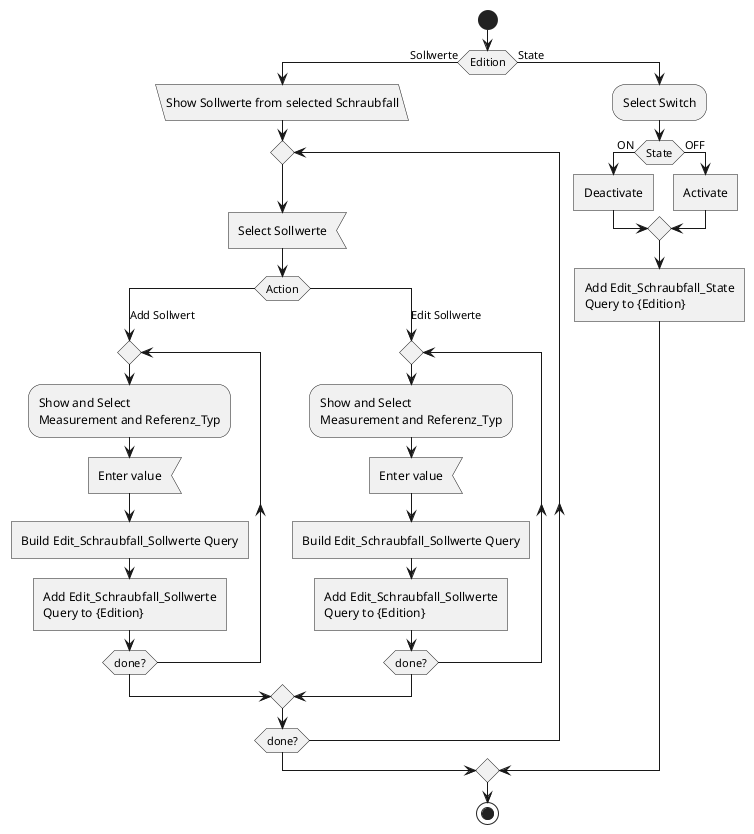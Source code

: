 @startuml xsss
start
    if (Edition) then (Sollwerte)
        :Show Sollwerte from selected Schraubfall; <<load>>
        repeat
            :Select Sollwerte; <<input>>
            switch(Action)
            case(Add Sollwert)
                repeat
                    :Show and Select\nMeasurement and Referenz_Typ;
            
                    :Enter value; <<input>>
            
                    :Build Edit_Schraubfall_Sollwerte Query; <<task>>
            
                    :Add Edit_Schraubfall_Sollwerte\nQuery to {Edition}; <<task>>
            
                repeat while (done?)
            case(Edit Sollwerte)
                repeat
                    :Show and Select\nMeasurement and Referenz_Typ;
            
                    :Enter value; <<input>>
            
                    :Build Edit_Schraubfall_Sollwerte Query; <<task>>
            
                    :Add Edit_Schraubfall_Sollwerte\nQuery to {Edition}; <<task>>
            
                repeat while (done?)
            endswitch
        repeat while (done?)
    else (State)
        :Select Switch;
        if(State) then (ON)
            :Deactivate;  <<task>>
        else (OFF)
            :Activate;  <<task>>
        endif
        :Add Edit_Schraubfall_State\nQuery to {Edition}; <<task>>

    endif
stop
@enduml